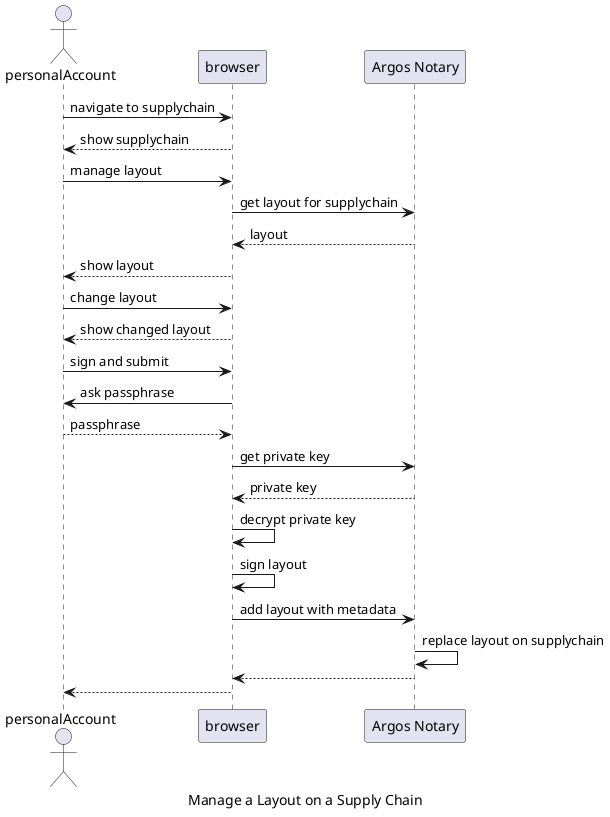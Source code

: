 '
' Copyright (C) 2019 - 2020 Rabobank Nederland
'
' Licensed under the Apache License, Version 2.0 (the "License");
' you may not use this file except in compliance with the License.
' You may obtain a copy of the License at
'
'         http://www.apache.org/licenses/LICENSE-2.0
'
' Unless required by applicable law or agreed to in writing, software
' distributed under the License is distributed on an "AS IS" BASIS,
' WITHOUT WARRANTIES OR CONDITIONS OF ANY KIND, either express or implied.
' See the License for the specific language governing permissions and
' limitations under the License.
'

@startuml

caption Manage a Layout on a Supply Chain

actor personalAccount as account
participant browser as client
participant "Argos Notary" as argos

account -> client: navigate to supplychain
client --> account: show supplychain

account -> client: manage layout
client -> argos: get layout for supplychain
argos --> client: layout
client --> account: show layout

account -> client: change layout
client --> account: show changed layout

account -> client: sign and submit
client -> account: ask passphrase
account --> client: passphrase

client -> argos: get private key
argos --> client: private key

client -> client: decrypt private key

client -> client: sign layout
client -> argos: add layout with metadata

argos -> argos: replace layout on supplychain
argos --> client
client --> account

@enduml